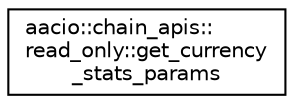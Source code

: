 digraph "Graphical Class Hierarchy"
{
  edge [fontname="Helvetica",fontsize="10",labelfontname="Helvetica",labelfontsize="10"];
  node [fontname="Helvetica",fontsize="10",shape=record];
  rankdir="LR";
  Node0 [label="aacio::chain_apis::\lread_only::get_currency\l_stats_params",height=0.2,width=0.4,color="black", fillcolor="white", style="filled",URL="$structaacio_1_1chain__apis_1_1read__only_1_1get__currency__stats__params.html"];
}
